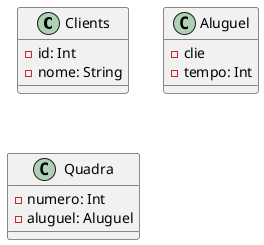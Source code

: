 @startuml ginasio
class Clients {
  - id: Int
  - nome: String
}

class Aluguel {
  - clie
  - tempo: Int
}

class Quadra {
  - numero: Int
  - aluguel: Aluguel
}
@enduml